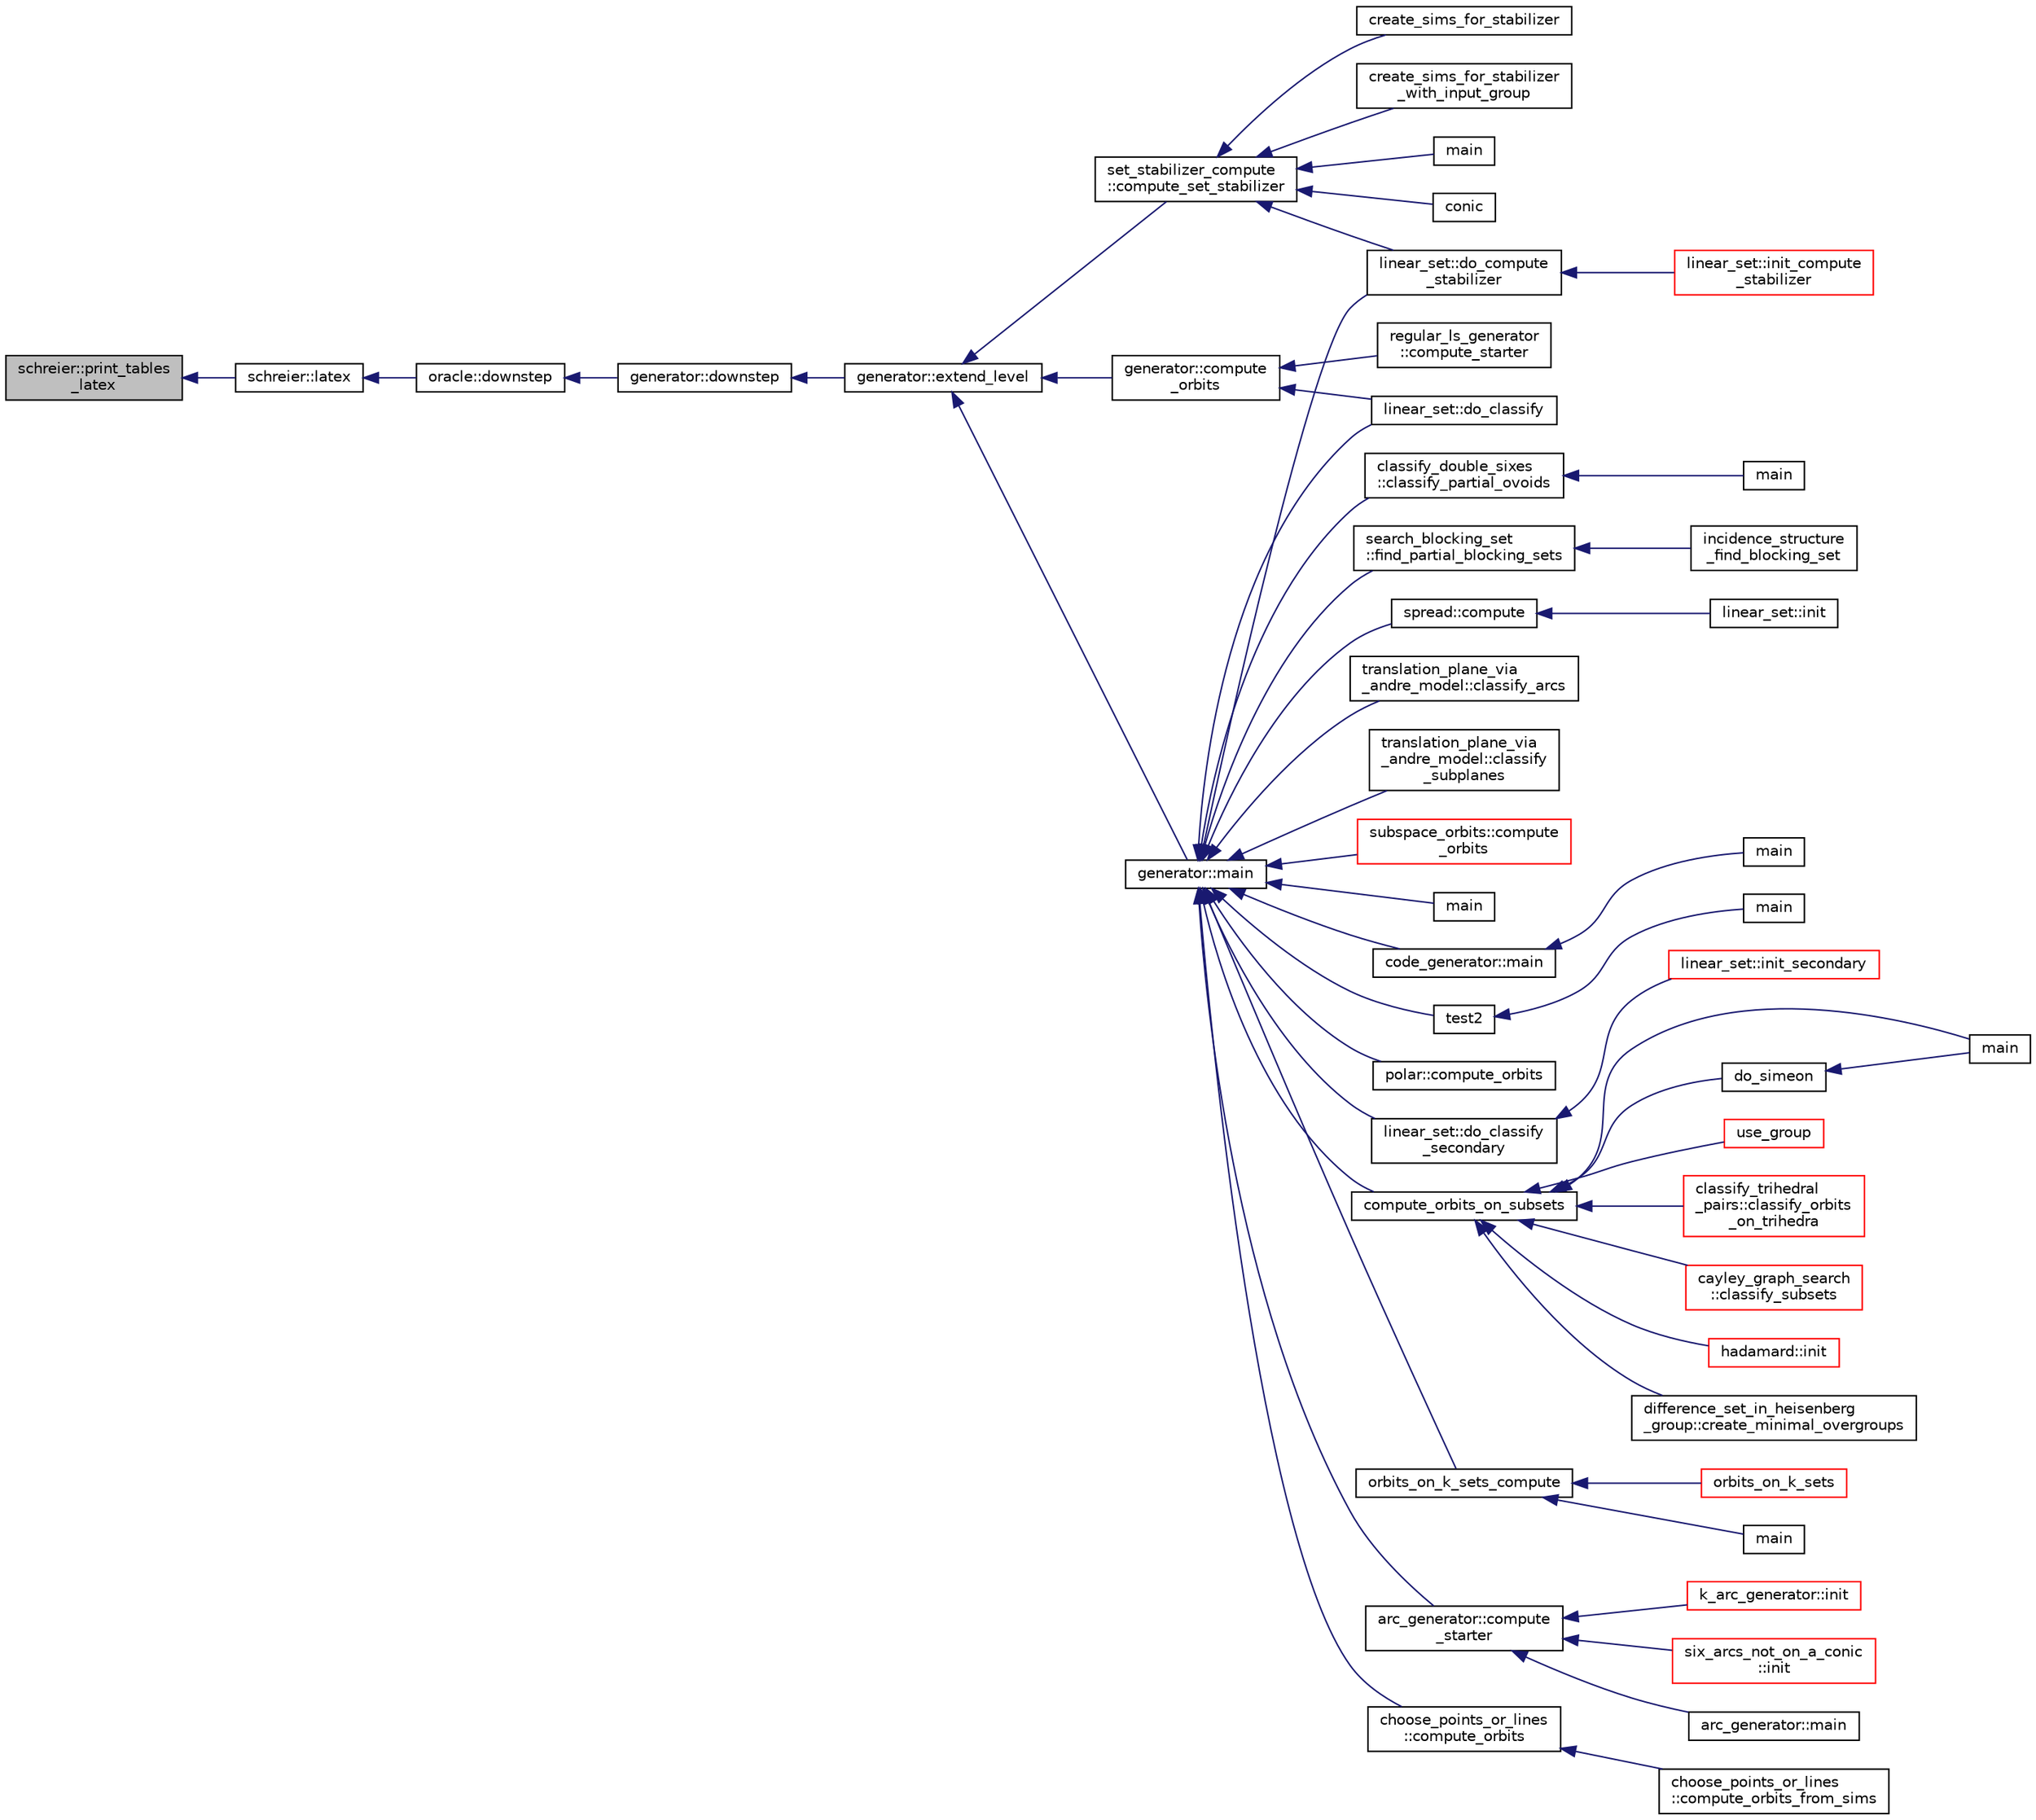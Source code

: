 digraph "schreier::print_tables_latex"
{
  edge [fontname="Helvetica",fontsize="10",labelfontname="Helvetica",labelfontsize="10"];
  node [fontname="Helvetica",fontsize="10",shape=record];
  rankdir="LR";
  Node4894 [label="schreier::print_tables\l_latex",height=0.2,width=0.4,color="black", fillcolor="grey75", style="filled", fontcolor="black"];
  Node4894 -> Node4895 [dir="back",color="midnightblue",fontsize="10",style="solid",fontname="Helvetica"];
  Node4895 [label="schreier::latex",height=0.2,width=0.4,color="black", fillcolor="white", style="filled",URL="$d3/dd6/classschreier.html#aff94ed06d8ca33cb26accd435d525ea2"];
  Node4895 -> Node4896 [dir="back",color="midnightblue",fontsize="10",style="solid",fontname="Helvetica"];
  Node4896 [label="oracle::downstep",height=0.2,width=0.4,color="black", fillcolor="white", style="filled",URL="$d7/da7/classoracle.html#a4fbc6710b45e5af5c2fb5bc3aa6d3bb1"];
  Node4896 -> Node4897 [dir="back",color="midnightblue",fontsize="10",style="solid",fontname="Helvetica"];
  Node4897 [label="generator::downstep",height=0.2,width=0.4,color="black", fillcolor="white", style="filled",URL="$d7/d73/classgenerator.html#ad90bc284af0b5f5beae960a0bd7a5b43"];
  Node4897 -> Node4898 [dir="back",color="midnightblue",fontsize="10",style="solid",fontname="Helvetica"];
  Node4898 [label="generator::extend_level",height=0.2,width=0.4,color="black", fillcolor="white", style="filled",URL="$d7/d73/classgenerator.html#a91b84d80ccec0cd2136bc221c30e0f8e"];
  Node4898 -> Node4899 [dir="back",color="midnightblue",fontsize="10",style="solid",fontname="Helvetica"];
  Node4899 [label="set_stabilizer_compute\l::compute_set_stabilizer",height=0.2,width=0.4,color="black", fillcolor="white", style="filled",URL="$d8/dc6/classset__stabilizer__compute.html#ad4f92074322e98c7cd0ed5d4f8486b76"];
  Node4899 -> Node4900 [dir="back",color="midnightblue",fontsize="10",style="solid",fontname="Helvetica"];
  Node4900 [label="main",height=0.2,width=0.4,color="black", fillcolor="white", style="filled",URL="$db/d67/test__hyperoval_8_c.html#a3c04138a5bfe5d72780bb7e82a18e627"];
  Node4899 -> Node4901 [dir="back",color="midnightblue",fontsize="10",style="solid",fontname="Helvetica"];
  Node4901 [label="conic",height=0.2,width=0.4,color="black", fillcolor="white", style="filled",URL="$d4/de8/conic_8_c.html#a96def9474b981a9d5831a9b48d85d652"];
  Node4899 -> Node4902 [dir="back",color="midnightblue",fontsize="10",style="solid",fontname="Helvetica"];
  Node4902 [label="linear_set::do_compute\l_stabilizer",height=0.2,width=0.4,color="black", fillcolor="white", style="filled",URL="$dd/d86/classlinear__set.html#ae8f58ded28fb5370f4459cca42b7463b"];
  Node4902 -> Node4903 [dir="back",color="midnightblue",fontsize="10",style="solid",fontname="Helvetica"];
  Node4903 [label="linear_set::init_compute\l_stabilizer",height=0.2,width=0.4,color="red", fillcolor="white", style="filled",URL="$dd/d86/classlinear__set.html#a0cc3eaec1896fdc977b62e94623b055b"];
  Node4899 -> Node4905 [dir="back",color="midnightblue",fontsize="10",style="solid",fontname="Helvetica"];
  Node4905 [label="create_sims_for_stabilizer",height=0.2,width=0.4,color="black", fillcolor="white", style="filled",URL="$d0/d76/tl__algebra__and__number__theory_8h.html#af2c67d225072549409be710ac3cd30f8"];
  Node4899 -> Node4906 [dir="back",color="midnightblue",fontsize="10",style="solid",fontname="Helvetica"];
  Node4906 [label="create_sims_for_stabilizer\l_with_input_group",height=0.2,width=0.4,color="black", fillcolor="white", style="filled",URL="$d0/d76/tl__algebra__and__number__theory_8h.html#af5482567a8d6ba5c2fe593bf6f7f9a0f"];
  Node4898 -> Node4907 [dir="back",color="midnightblue",fontsize="10",style="solid",fontname="Helvetica"];
  Node4907 [label="generator::compute\l_orbits",height=0.2,width=0.4,color="black", fillcolor="white", style="filled",URL="$d7/d73/classgenerator.html#a23989bc20ecaaed39c4119c758367f40"];
  Node4907 -> Node4908 [dir="back",color="midnightblue",fontsize="10",style="solid",fontname="Helvetica"];
  Node4908 [label="regular_ls_generator\l::compute_starter",height=0.2,width=0.4,color="black", fillcolor="white", style="filled",URL="$d2/dd8/classregular__ls__generator.html#aa38907741058694a73194b02ceb4a53d"];
  Node4907 -> Node4909 [dir="back",color="midnightblue",fontsize="10",style="solid",fontname="Helvetica"];
  Node4909 [label="linear_set::do_classify",height=0.2,width=0.4,color="black", fillcolor="white", style="filled",URL="$dd/d86/classlinear__set.html#a3eb2dbce7fa8b71901dfc12f288ddd0c"];
  Node4898 -> Node4910 [dir="back",color="midnightblue",fontsize="10",style="solid",fontname="Helvetica"];
  Node4910 [label="generator::main",height=0.2,width=0.4,color="black", fillcolor="white", style="filled",URL="$d7/d73/classgenerator.html#a01abff8e9f231bf0d82e2e8e0061f242"];
  Node4910 -> Node4911 [dir="back",color="midnightblue",fontsize="10",style="solid",fontname="Helvetica"];
  Node4911 [label="main",height=0.2,width=0.4,color="black", fillcolor="white", style="filled",URL="$d2/d11/codes_8h.html#a217dbf8b442f20279ea00b898af96f52"];
  Node4910 -> Node4912 [dir="back",color="midnightblue",fontsize="10",style="solid",fontname="Helvetica"];
  Node4912 [label="code_generator::main",height=0.2,width=0.4,color="black", fillcolor="white", style="filled",URL="$db/d37/classcode__generator.html#ab3cf3a306e4032c2b471ac95321c599f"];
  Node4912 -> Node4913 [dir="back",color="midnightblue",fontsize="10",style="solid",fontname="Helvetica"];
  Node4913 [label="main",height=0.2,width=0.4,color="black", fillcolor="white", style="filled",URL="$d4/d4f/codes_8_c.html#a217dbf8b442f20279ea00b898af96f52"];
  Node4910 -> Node4914 [dir="back",color="midnightblue",fontsize="10",style="solid",fontname="Helvetica"];
  Node4914 [label="test2",height=0.2,width=0.4,color="black", fillcolor="white", style="filled",URL="$d9/db0/factor__space_8_c.html#a39d73a812e5fd8f1bc111e948368cb10"];
  Node4914 -> Node4915 [dir="back",color="midnightblue",fontsize="10",style="solid",fontname="Helvetica"];
  Node4915 [label="main",height=0.2,width=0.4,color="black", fillcolor="white", style="filled",URL="$d9/db0/factor__space_8_c.html#a3c04138a5bfe5d72780bb7e82a18e627"];
  Node4910 -> Node4916 [dir="back",color="midnightblue",fontsize="10",style="solid",fontname="Helvetica"];
  Node4916 [label="polar::compute_orbits",height=0.2,width=0.4,color="black", fillcolor="white", style="filled",URL="$da/d1c/classpolar.html#ac4c3c4f95d14c74ff4a3ec3f3479a1da"];
  Node4910 -> Node4909 [dir="back",color="midnightblue",fontsize="10",style="solid",fontname="Helvetica"];
  Node4910 -> Node4917 [dir="back",color="midnightblue",fontsize="10",style="solid",fontname="Helvetica"];
  Node4917 [label="linear_set::do_classify\l_secondary",height=0.2,width=0.4,color="black", fillcolor="white", style="filled",URL="$dd/d86/classlinear__set.html#a47eb7f9995f3343abd3bdfbf9a9a9162"];
  Node4917 -> Node4918 [dir="back",color="midnightblue",fontsize="10",style="solid",fontname="Helvetica"];
  Node4918 [label="linear_set::init_secondary",height=0.2,width=0.4,color="red", fillcolor="white", style="filled",URL="$dd/d86/classlinear__set.html#a7bf8cd7805559b5762921687a7c1ed97"];
  Node4910 -> Node4902 [dir="back",color="midnightblue",fontsize="10",style="solid",fontname="Helvetica"];
  Node4910 -> Node4920 [dir="back",color="midnightblue",fontsize="10",style="solid",fontname="Helvetica"];
  Node4920 [label="compute_orbits_on_subsets",height=0.2,width=0.4,color="black", fillcolor="white", style="filled",URL="$d3/d35/snakes__and__ladders__global_8_c.html#af33697aede0480110b1227f727252637"];
  Node4920 -> Node4921 [dir="back",color="midnightblue",fontsize="10",style="solid",fontname="Helvetica"];
  Node4921 [label="cayley_graph_search\l::classify_subsets",height=0.2,width=0.4,color="red", fillcolor="white", style="filled",URL="$de/dae/classcayley__graph__search.html#a4cf8a90752e018a281481ac80ad52c4b"];
  Node4920 -> Node4924 [dir="back",color="midnightblue",fontsize="10",style="solid",fontname="Helvetica"];
  Node4924 [label="hadamard::init",height=0.2,width=0.4,color="red", fillcolor="white", style="filled",URL="$d7/dbb/classhadamard.html#a16af359850b8bdd0d2a73e260d496c33"];
  Node4920 -> Node4926 [dir="back",color="midnightblue",fontsize="10",style="solid",fontname="Helvetica"];
  Node4926 [label="difference_set_in_heisenberg\l_group::create_minimal_overgroups",height=0.2,width=0.4,color="black", fillcolor="white", style="filled",URL="$de/d8a/classdifference__set__in__heisenberg__group.html#a9bde5ad5da3ebaebf98fbfd3e8110b79"];
  Node4920 -> Node4927 [dir="back",color="midnightblue",fontsize="10",style="solid",fontname="Helvetica"];
  Node4927 [label="main",height=0.2,width=0.4,color="black", fillcolor="white", style="filled",URL="$d5/d13/simeon_8_c.html#ae66f6b31b5ad750f1fe042a706a4e3d4"];
  Node4920 -> Node4928 [dir="back",color="midnightblue",fontsize="10",style="solid",fontname="Helvetica"];
  Node4928 [label="do_simeon",height=0.2,width=0.4,color="black", fillcolor="white", style="filled",URL="$d5/d13/simeon_8_c.html#a36cf3f9cb484fa44da7a7dfcbe9385d0"];
  Node4928 -> Node4927 [dir="back",color="midnightblue",fontsize="10",style="solid",fontname="Helvetica"];
  Node4920 -> Node4929 [dir="back",color="midnightblue",fontsize="10",style="solid",fontname="Helvetica"];
  Node4929 [label="use_group",height=0.2,width=0.4,color="red", fillcolor="white", style="filled",URL="$d9/d9f/all__cliques_8_c.html#aba62531e97173264c39afe2c7857af31"];
  Node4920 -> Node4931 [dir="back",color="midnightblue",fontsize="10",style="solid",fontname="Helvetica"];
  Node4931 [label="classify_trihedral\l_pairs::classify_orbits\l_on_trihedra",height=0.2,width=0.4,color="red", fillcolor="white", style="filled",URL="$d1/d21/classclassify__trihedral__pairs.html#a99625621bfba4bb65b3d60304b306539"];
  Node4910 -> Node4938 [dir="back",color="midnightblue",fontsize="10",style="solid",fontname="Helvetica"];
  Node4938 [label="orbits_on_k_sets_compute",height=0.2,width=0.4,color="black", fillcolor="white", style="filled",URL="$d3/d35/snakes__and__ladders__global_8_c.html#a96743526b15703539d544499276aaa71"];
  Node4938 -> Node4939 [dir="back",color="midnightblue",fontsize="10",style="solid",fontname="Helvetica"];
  Node4939 [label="main",height=0.2,width=0.4,color="black", fillcolor="white", style="filled",URL="$d9/d5f/example__fano__plane_8_c.html#ae66f6b31b5ad750f1fe042a706a4e3d4"];
  Node4938 -> Node4940 [dir="back",color="midnightblue",fontsize="10",style="solid",fontname="Helvetica"];
  Node4940 [label="orbits_on_k_sets",height=0.2,width=0.4,color="red", fillcolor="white", style="filled",URL="$d3/d35/snakes__and__ladders__global_8_c.html#afe3d79116aa8b4d1a93d444a3a979b6e"];
  Node4910 -> Node4949 [dir="back",color="midnightblue",fontsize="10",style="solid",fontname="Helvetica"];
  Node4949 [label="arc_generator::compute\l_starter",height=0.2,width=0.4,color="black", fillcolor="white", style="filled",URL="$d4/d21/classarc__generator.html#aad1dcec3a1c302e743d574bd1ac857d9"];
  Node4949 -> Node4948 [dir="back",color="midnightblue",fontsize="10",style="solid",fontname="Helvetica"];
  Node4948 [label="arc_generator::main",height=0.2,width=0.4,color="black", fillcolor="white", style="filled",URL="$d4/d21/classarc__generator.html#ad80140b51b165dad1fe6ab232be7829a"];
  Node4949 -> Node4950 [dir="back",color="midnightblue",fontsize="10",style="solid",fontname="Helvetica"];
  Node4950 [label="k_arc_generator::init",height=0.2,width=0.4,color="red", fillcolor="white", style="filled",URL="$d6/dd8/classk__arc__generator.html#a6036d9f52ede9f8ca681505626b5361d"];
  Node4949 -> Node4952 [dir="back",color="midnightblue",fontsize="10",style="solid",fontname="Helvetica"];
  Node4952 [label="six_arcs_not_on_a_conic\l::init",height=0.2,width=0.4,color="red", fillcolor="white", style="filled",URL="$d8/de6/classsix__arcs__not__on__a__conic.html#a7a4d5cf8a098488729934cfa8a70944a"];
  Node4910 -> Node4954 [dir="back",color="midnightblue",fontsize="10",style="solid",fontname="Helvetica"];
  Node4954 [label="choose_points_or_lines\l::compute_orbits",height=0.2,width=0.4,color="black", fillcolor="white", style="filled",URL="$d6/d75/classchoose__points__or__lines.html#adc353e2d41dc8a39563322c8cdd85f61"];
  Node4954 -> Node4955 [dir="back",color="midnightblue",fontsize="10",style="solid",fontname="Helvetica"];
  Node4955 [label="choose_points_or_lines\l::compute_orbits_from_sims",height=0.2,width=0.4,color="black", fillcolor="white", style="filled",URL="$d6/d75/classchoose__points__or__lines.html#a4fcac2dadf459d7c75187a00a4bd64aa"];
  Node4910 -> Node4956 [dir="back",color="midnightblue",fontsize="10",style="solid",fontname="Helvetica"];
  Node4956 [label="classify_double_sixes\l::classify_partial_ovoids",height=0.2,width=0.4,color="black", fillcolor="white", style="filled",URL="$dd/d23/classclassify__double__sixes.html#a2253fca143a0e8a3e39655eb05668ae9"];
  Node4956 -> Node4957 [dir="back",color="midnightblue",fontsize="10",style="solid",fontname="Helvetica"];
  Node4957 [label="main",height=0.2,width=0.4,color="black", fillcolor="white", style="filled",URL="$df/df8/surface__classify_8_c.html#a217dbf8b442f20279ea00b898af96f52"];
  Node4910 -> Node4958 [dir="back",color="midnightblue",fontsize="10",style="solid",fontname="Helvetica"];
  Node4958 [label="search_blocking_set\l::find_partial_blocking_sets",height=0.2,width=0.4,color="black", fillcolor="white", style="filled",URL="$dc/d36/classsearch__blocking__set.html#ad3fdb3d356db75a02c406bc9d4e9e9b6"];
  Node4958 -> Node4959 [dir="back",color="midnightblue",fontsize="10",style="solid",fontname="Helvetica"];
  Node4959 [label="incidence_structure\l_find_blocking_set",height=0.2,width=0.4,color="black", fillcolor="white", style="filled",URL="$df/d74/tl__geometry_8h.html#a8e3d42d0018f8a804b9686b1c4951186"];
  Node4910 -> Node4960 [dir="back",color="midnightblue",fontsize="10",style="solid",fontname="Helvetica"];
  Node4960 [label="spread::compute",height=0.2,width=0.4,color="black", fillcolor="white", style="filled",URL="$da/dc1/classspread.html#a9674466d3e03b8dad79882299c638a21"];
  Node4960 -> Node4961 [dir="back",color="midnightblue",fontsize="10",style="solid",fontname="Helvetica"];
  Node4961 [label="linear_set::init",height=0.2,width=0.4,color="black", fillcolor="white", style="filled",URL="$dd/d86/classlinear__set.html#a7ab24e84423749047d5465cb15505475"];
  Node4910 -> Node4962 [dir="back",color="midnightblue",fontsize="10",style="solid",fontname="Helvetica"];
  Node4962 [label="translation_plane_via\l_andre_model::classify_arcs",height=0.2,width=0.4,color="black", fillcolor="white", style="filled",URL="$d1/dcc/classtranslation__plane__via__andre__model.html#ac8f002e812a8b152d41e806688601c5e"];
  Node4910 -> Node4963 [dir="back",color="midnightblue",fontsize="10",style="solid",fontname="Helvetica"];
  Node4963 [label="translation_plane_via\l_andre_model::classify\l_subplanes",height=0.2,width=0.4,color="black", fillcolor="white", style="filled",URL="$d1/dcc/classtranslation__plane__via__andre__model.html#a794fefa95f0a7f7b887133375988ee55"];
  Node4910 -> Node4964 [dir="back",color="midnightblue",fontsize="10",style="solid",fontname="Helvetica"];
  Node4964 [label="subspace_orbits::compute\l_orbits",height=0.2,width=0.4,color="red", fillcolor="white", style="filled",URL="$d2/d9f/classsubspace__orbits.html#a2778f8d49cde1675de1ef6acfe180b63"];
}
